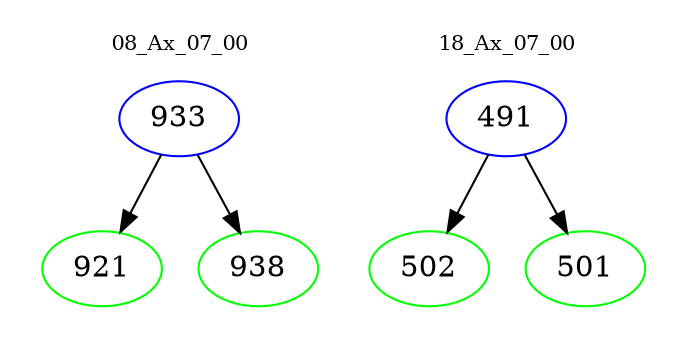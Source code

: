 digraph{
subgraph cluster_0 {
color = white
label = "08_Ax_07_00";
fontsize=10;
T0_933 [label="933", color="blue"]
T0_933 -> T0_921 [color="black"]
T0_921 [label="921", color="green"]
T0_933 -> T0_938 [color="black"]
T0_938 [label="938", color="green"]
}
subgraph cluster_1 {
color = white
label = "18_Ax_07_00";
fontsize=10;
T1_491 [label="491", color="blue"]
T1_491 -> T1_502 [color="black"]
T1_502 [label="502", color="green"]
T1_491 -> T1_501 [color="black"]
T1_501 [label="501", color="green"]
}
}
